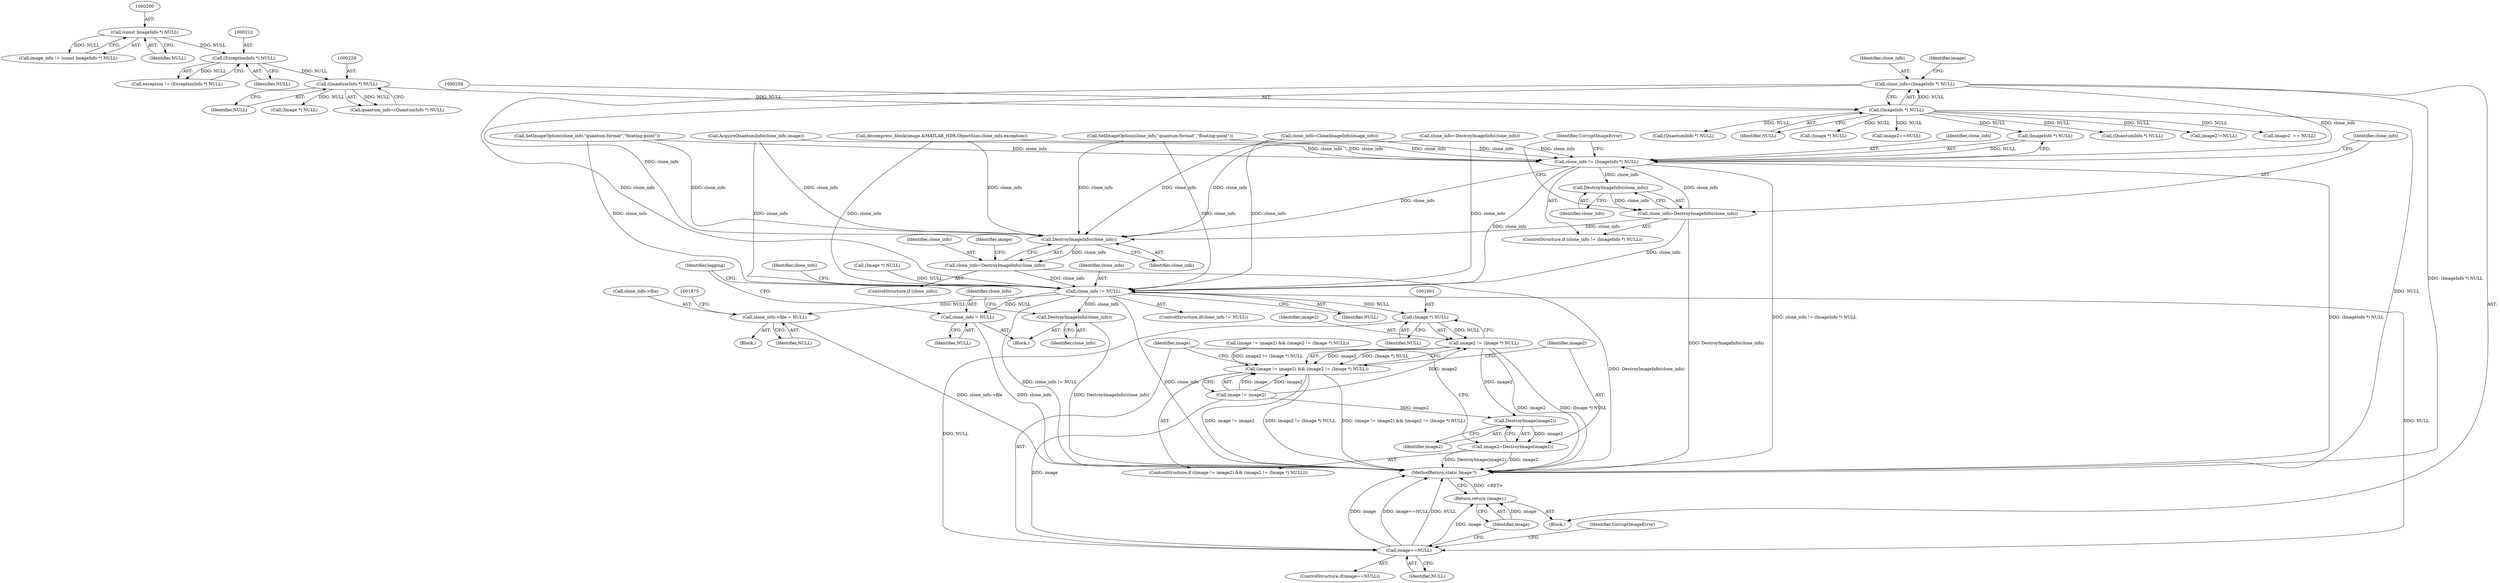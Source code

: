 digraph "0_ImageMagick_e5c063a1007506ba69e97a35effcdef944421c89@pointer" {
"1000255" [label="(Call,clone_info=(ImageInfo *) NULL)"];
"1000257" [label="(Call,(ImageInfo *) NULL)"];
"1000228" [label="(Call,(QuantumInfo *) NULL)"];
"1000211" [label="(Call,(ExceptionInfo *) NULL)"];
"1000199" [label="(Call,(const ImageInfo *) NULL)"];
"1000404" [label="(Call,clone_info != (ImageInfo *) NULL)"];
"1000411" [label="(Call,DestroyImageInfo(clone_info))"];
"1000409" [label="(Call,clone_info=DestroyImageInfo(clone_info))"];
"1001777" [label="(Call,DestroyImageInfo(clone_info))"];
"1001775" [label="(Call,clone_info=DestroyImageInfo(clone_info))"];
"1001856" [label="(Call,clone_info != NULL)"];
"1001869" [label="(Call,clone_info->file = NULL)"];
"1001880" [label="(Call,DestroyImageInfo(clone_info))"];
"1001882" [label="(Call,clone_info = NULL)"];
"1001900" [label="(Call,(Image *) NULL)"];
"1001898" [label="(Call,image2 != (Image *) NULL)"];
"1001894" [label="(Call,(image != image2) && (image2 != (Image *) NULL))"];
"1001905" [label="(Call,DestroyImage(image2))"];
"1001903" [label="(Call,image2=DestroyImage(image2))"];
"1001908" [label="(Call,image==NULL)"];
"1001914" [label="(Return,return (image);)"];
"1001904" [label="(Identifier,image2)"];
"1000257" [label="(Call,(ImageInfo *) NULL)"];
"1001900" [label="(Call,(Image *) NULL)"];
"1001881" [label="(Identifier,clone_info)"];
"1000255" [label="(Call,clone_info=(ImageInfo *) NULL)"];
"1000409" [label="(Call,clone_info=DestroyImageInfo(clone_info))"];
"1001914" [label="(Return,return (image);)"];
"1000228" [label="(Call,(QuantumInfo *) NULL)"];
"1001908" [label="(Call,image==NULL)"];
"1000962" [label="(Call,SetImageOption(clone_info,\"quantum:format\",\"floating-point\"))"];
"1001141" [label="(Call,AcquireQuantumInfo(clone_info,image))"];
"1001869" [label="(Call,clone_info->file = NULL)"];
"1001907" [label="(ControlStructure,if(image==NULL))"];
"1000263" [label="(Identifier,image)"];
"1000256" [label="(Identifier,clone_info)"];
"1001880" [label="(Call,DestroyImageInfo(clone_info))"];
"1001856" [label="(Call,clone_info != NULL)"];
"1001895" [label="(Call,image != image2)"];
"1000491" [label="(Call,decompress_block(image,&MATLAB_HDR.ObjectSize,clone_info,exception))"];
"1001912" [label="(Identifier,CorruptImageError)"];
"1000406" [label="(Call,(ImageInfo *) NULL)"];
"1000213" [label="(Identifier,NULL)"];
"1001915" [label="(Identifier,image)"];
"1001780" [label="(Identifier,image)"];
"1000414" [label="(Identifier,CorruptImageError)"];
"1000930" [label="(Call,SetImageOption(clone_info,\"quantum:format\",\"floating-point\"))"];
"1001855" [label="(ControlStructure,if(clone_info != NULL))"];
"1001884" [label="(Identifier,NULL)"];
"1000404" [label="(Call,clone_info != (ImageInfo *) NULL)"];
"1001906" [label="(Identifier,image2)"];
"1001864" [label="(Block,)"];
"1001894" [label="(Call,(image != image2) && (image2 != (Image *) NULL))"];
"1001916" [label="(MethodReturn,static Image *)"];
"1000199" [label="(Call,(const ImageInfo *) NULL)"];
"1000226" [label="(Call,quantum_info=(QuantumInfo *) NULL)"];
"1001870" [label="(Call,clone_info->file)"];
"1001862" [label="(Identifier,clone_info)"];
"1000403" [label="(ControlStructure,if (clone_info != (ImageInfo *) NULL))"];
"1001882" [label="(Call,clone_info = NULL)"];
"1000230" [label="(Identifier,NULL)"];
"1001773" [label="(ControlStructure,if (clone_info))"];
"1001147" [label="(Call,(QuantumInfo *) NULL)"];
"1001778" [label="(Identifier,clone_info)"];
"1000475" [label="(Call,clone_info=CloneImageInfo(image_info))"];
"1000412" [label="(Identifier,clone_info)"];
"1001910" [label="(Identifier,NULL)"];
"1001883" [label="(Identifier,clone_info)"];
"1001777" [label="(Call,DestroyImageInfo(clone_info))"];
"1000410" [label="(Identifier,clone_info)"];
"1000405" [label="(Identifier,clone_info)"];
"1001841" [label="(Call,(Image *) NULL)"];
"1000211" [label="(Call,(ExceptionInfo *) NULL)"];
"1001905" [label="(Call,DestroyImage(image2))"];
"1001909" [label="(Identifier,image)"];
"1000197" [label="(Call,image_info != (const ImageInfo *) NULL)"];
"1000201" [label="(Identifier,NULL)"];
"1001006" [label="(Call,clone_info=DestroyImageInfo(clone_info))"];
"1001902" [label="(Identifier,NULL)"];
"1000991" [label="(Call,(image != image2) && (image2 != (Image *) NULL))"];
"1001858" [label="(Identifier,NULL)"];
"1001775" [label="(Call,clone_info=DestroyImageInfo(clone_info))"];
"1001639" [label="(Call,image2!=NULL)"];
"1000158" [label="(Block,)"];
"1001886" [label="(Identifier,logging)"];
"1000209" [label="(Call,exception != (ExceptionInfo *) NULL)"];
"1001893" [label="(ControlStructure,if ((image != image2) && (image2 != (Image *) NULL)))"];
"1000292" [label="(Call,image2  == NULL)"];
"1001899" [label="(Identifier,image2)"];
"1001857" [label="(Identifier,clone_info)"];
"1001898" [label="(Call,image2 != (Image *) NULL)"];
"1001765" [label="(Call,(QuantumInfo *) NULL)"];
"1001903" [label="(Call,image2=DestroyImage(image2))"];
"1001859" [label="(Block,)"];
"1000259" [label="(Identifier,NULL)"];
"1000411" [label="(Call,DestroyImageInfo(clone_info))"];
"1000252" [label="(Call,(Image *) NULL)"];
"1000997" [label="(Call,(Image *) NULL)"];
"1001776" [label="(Identifier,clone_info)"];
"1001873" [label="(Identifier,NULL)"];
"1000500" [label="(Call,image2==NULL)"];
"1000255" -> "1000158"  [label="AST: "];
"1000255" -> "1000257"  [label="CFG: "];
"1000256" -> "1000255"  [label="AST: "];
"1000257" -> "1000255"  [label="AST: "];
"1000263" -> "1000255"  [label="CFG: "];
"1000255" -> "1001916"  [label="DDG: (ImageInfo *) NULL"];
"1000257" -> "1000255"  [label="DDG: NULL"];
"1000255" -> "1000404"  [label="DDG: clone_info"];
"1000255" -> "1001777"  [label="DDG: clone_info"];
"1000255" -> "1001856"  [label="DDG: clone_info"];
"1000257" -> "1000259"  [label="CFG: "];
"1000258" -> "1000257"  [label="AST: "];
"1000259" -> "1000257"  [label="AST: "];
"1000257" -> "1001916"  [label="DDG: NULL"];
"1000228" -> "1000257"  [label="DDG: NULL"];
"1000257" -> "1000292"  [label="DDG: NULL"];
"1000257" -> "1000406"  [label="DDG: NULL"];
"1000257" -> "1000500"  [label="DDG: NULL"];
"1000257" -> "1000997"  [label="DDG: NULL"];
"1000257" -> "1001147"  [label="DDG: NULL"];
"1000257" -> "1001639"  [label="DDG: NULL"];
"1000257" -> "1001765"  [label="DDG: NULL"];
"1000228" -> "1000226"  [label="AST: "];
"1000228" -> "1000230"  [label="CFG: "];
"1000229" -> "1000228"  [label="AST: "];
"1000230" -> "1000228"  [label="AST: "];
"1000226" -> "1000228"  [label="CFG: "];
"1000228" -> "1000226"  [label="DDG: NULL"];
"1000211" -> "1000228"  [label="DDG: NULL"];
"1000228" -> "1000252"  [label="DDG: NULL"];
"1000211" -> "1000209"  [label="AST: "];
"1000211" -> "1000213"  [label="CFG: "];
"1000212" -> "1000211"  [label="AST: "];
"1000213" -> "1000211"  [label="AST: "];
"1000209" -> "1000211"  [label="CFG: "];
"1000211" -> "1000209"  [label="DDG: NULL"];
"1000199" -> "1000211"  [label="DDG: NULL"];
"1000199" -> "1000197"  [label="AST: "];
"1000199" -> "1000201"  [label="CFG: "];
"1000200" -> "1000199"  [label="AST: "];
"1000201" -> "1000199"  [label="AST: "];
"1000197" -> "1000199"  [label="CFG: "];
"1000199" -> "1000197"  [label="DDG: NULL"];
"1000404" -> "1000403"  [label="AST: "];
"1000404" -> "1000406"  [label="CFG: "];
"1000405" -> "1000404"  [label="AST: "];
"1000406" -> "1000404"  [label="AST: "];
"1000410" -> "1000404"  [label="CFG: "];
"1000414" -> "1000404"  [label="CFG: "];
"1000404" -> "1001916"  [label="DDG: clone_info != (ImageInfo *) NULL"];
"1000404" -> "1001916"  [label="DDG: (ImageInfo *) NULL"];
"1001006" -> "1000404"  [label="DDG: clone_info"];
"1001141" -> "1000404"  [label="DDG: clone_info"];
"1000409" -> "1000404"  [label="DDG: clone_info"];
"1000962" -> "1000404"  [label="DDG: clone_info"];
"1000930" -> "1000404"  [label="DDG: clone_info"];
"1000475" -> "1000404"  [label="DDG: clone_info"];
"1000491" -> "1000404"  [label="DDG: clone_info"];
"1000406" -> "1000404"  [label="DDG: NULL"];
"1000404" -> "1000411"  [label="DDG: clone_info"];
"1000404" -> "1001777"  [label="DDG: clone_info"];
"1000404" -> "1001856"  [label="DDG: clone_info"];
"1000411" -> "1000409"  [label="AST: "];
"1000411" -> "1000412"  [label="CFG: "];
"1000412" -> "1000411"  [label="AST: "];
"1000409" -> "1000411"  [label="CFG: "];
"1000411" -> "1000409"  [label="DDG: clone_info"];
"1000409" -> "1000403"  [label="AST: "];
"1000410" -> "1000409"  [label="AST: "];
"1000414" -> "1000409"  [label="CFG: "];
"1000409" -> "1001916"  [label="DDG: DestroyImageInfo(clone_info)"];
"1000409" -> "1001777"  [label="DDG: clone_info"];
"1000409" -> "1001856"  [label="DDG: clone_info"];
"1001777" -> "1001775"  [label="AST: "];
"1001777" -> "1001778"  [label="CFG: "];
"1001778" -> "1001777"  [label="AST: "];
"1001775" -> "1001777"  [label="CFG: "];
"1001777" -> "1001775"  [label="DDG: clone_info"];
"1001006" -> "1001777"  [label="DDG: clone_info"];
"1001141" -> "1001777"  [label="DDG: clone_info"];
"1000962" -> "1001777"  [label="DDG: clone_info"];
"1000930" -> "1001777"  [label="DDG: clone_info"];
"1000475" -> "1001777"  [label="DDG: clone_info"];
"1000491" -> "1001777"  [label="DDG: clone_info"];
"1001775" -> "1001773"  [label="AST: "];
"1001776" -> "1001775"  [label="AST: "];
"1001780" -> "1001775"  [label="CFG: "];
"1001775" -> "1001916"  [label="DDG: DestroyImageInfo(clone_info)"];
"1001775" -> "1001856"  [label="DDG: clone_info"];
"1001856" -> "1001855"  [label="AST: "];
"1001856" -> "1001858"  [label="CFG: "];
"1001857" -> "1001856"  [label="AST: "];
"1001858" -> "1001856"  [label="AST: "];
"1001862" -> "1001856"  [label="CFG: "];
"1001886" -> "1001856"  [label="CFG: "];
"1001856" -> "1001916"  [label="DDG: clone_info != NULL"];
"1001856" -> "1001916"  [label="DDG: clone_info"];
"1001006" -> "1001856"  [label="DDG: clone_info"];
"1001141" -> "1001856"  [label="DDG: clone_info"];
"1000962" -> "1001856"  [label="DDG: clone_info"];
"1000930" -> "1001856"  [label="DDG: clone_info"];
"1000475" -> "1001856"  [label="DDG: clone_info"];
"1000491" -> "1001856"  [label="DDG: clone_info"];
"1001841" -> "1001856"  [label="DDG: NULL"];
"1001856" -> "1001869"  [label="DDG: NULL"];
"1001856" -> "1001880"  [label="DDG: clone_info"];
"1001856" -> "1001882"  [label="DDG: NULL"];
"1001856" -> "1001900"  [label="DDG: NULL"];
"1001856" -> "1001908"  [label="DDG: NULL"];
"1001869" -> "1001864"  [label="AST: "];
"1001869" -> "1001873"  [label="CFG: "];
"1001870" -> "1001869"  [label="AST: "];
"1001873" -> "1001869"  [label="AST: "];
"1001875" -> "1001869"  [label="CFG: "];
"1001869" -> "1001916"  [label="DDG: clone_info->file"];
"1001880" -> "1001859"  [label="AST: "];
"1001880" -> "1001881"  [label="CFG: "];
"1001881" -> "1001880"  [label="AST: "];
"1001883" -> "1001880"  [label="CFG: "];
"1001880" -> "1001916"  [label="DDG: DestroyImageInfo(clone_info)"];
"1001882" -> "1001859"  [label="AST: "];
"1001882" -> "1001884"  [label="CFG: "];
"1001883" -> "1001882"  [label="AST: "];
"1001884" -> "1001882"  [label="AST: "];
"1001886" -> "1001882"  [label="CFG: "];
"1001882" -> "1001916"  [label="DDG: clone_info"];
"1001900" -> "1001898"  [label="AST: "];
"1001900" -> "1001902"  [label="CFG: "];
"1001901" -> "1001900"  [label="AST: "];
"1001902" -> "1001900"  [label="AST: "];
"1001898" -> "1001900"  [label="CFG: "];
"1001900" -> "1001898"  [label="DDG: NULL"];
"1001900" -> "1001908"  [label="DDG: NULL"];
"1001898" -> "1001894"  [label="AST: "];
"1001899" -> "1001898"  [label="AST: "];
"1001894" -> "1001898"  [label="CFG: "];
"1001898" -> "1001916"  [label="DDG: image2"];
"1001898" -> "1001916"  [label="DDG: (Image *) NULL"];
"1001898" -> "1001894"  [label="DDG: image2"];
"1001898" -> "1001894"  [label="DDG: (Image *) NULL"];
"1001895" -> "1001898"  [label="DDG: image2"];
"1001898" -> "1001905"  [label="DDG: image2"];
"1001894" -> "1001893"  [label="AST: "];
"1001894" -> "1001895"  [label="CFG: "];
"1001895" -> "1001894"  [label="AST: "];
"1001904" -> "1001894"  [label="CFG: "];
"1001909" -> "1001894"  [label="CFG: "];
"1001894" -> "1001916"  [label="DDG: (image != image2) && (image2 != (Image *) NULL)"];
"1001894" -> "1001916"  [label="DDG: image != image2"];
"1001894" -> "1001916"  [label="DDG: image2 != (Image *) NULL"];
"1001895" -> "1001894"  [label="DDG: image"];
"1001895" -> "1001894"  [label="DDG: image2"];
"1000991" -> "1001894"  [label="DDG: image2 != (Image *) NULL"];
"1001905" -> "1001903"  [label="AST: "];
"1001905" -> "1001906"  [label="CFG: "];
"1001906" -> "1001905"  [label="AST: "];
"1001903" -> "1001905"  [label="CFG: "];
"1001905" -> "1001903"  [label="DDG: image2"];
"1001895" -> "1001905"  [label="DDG: image2"];
"1001903" -> "1001893"  [label="AST: "];
"1001904" -> "1001903"  [label="AST: "];
"1001909" -> "1001903"  [label="CFG: "];
"1001903" -> "1001916"  [label="DDG: DestroyImage(image2)"];
"1001903" -> "1001916"  [label="DDG: image2"];
"1001908" -> "1001907"  [label="AST: "];
"1001908" -> "1001910"  [label="CFG: "];
"1001909" -> "1001908"  [label="AST: "];
"1001910" -> "1001908"  [label="AST: "];
"1001912" -> "1001908"  [label="CFG: "];
"1001915" -> "1001908"  [label="CFG: "];
"1001908" -> "1001916"  [label="DDG: image"];
"1001908" -> "1001916"  [label="DDG: image==NULL"];
"1001908" -> "1001916"  [label="DDG: NULL"];
"1001895" -> "1001908"  [label="DDG: image"];
"1001908" -> "1001914"  [label="DDG: image"];
"1001914" -> "1000158"  [label="AST: "];
"1001914" -> "1001915"  [label="CFG: "];
"1001915" -> "1001914"  [label="AST: "];
"1001916" -> "1001914"  [label="CFG: "];
"1001914" -> "1001916"  [label="DDG: <RET>"];
"1001915" -> "1001914"  [label="DDG: image"];
}
